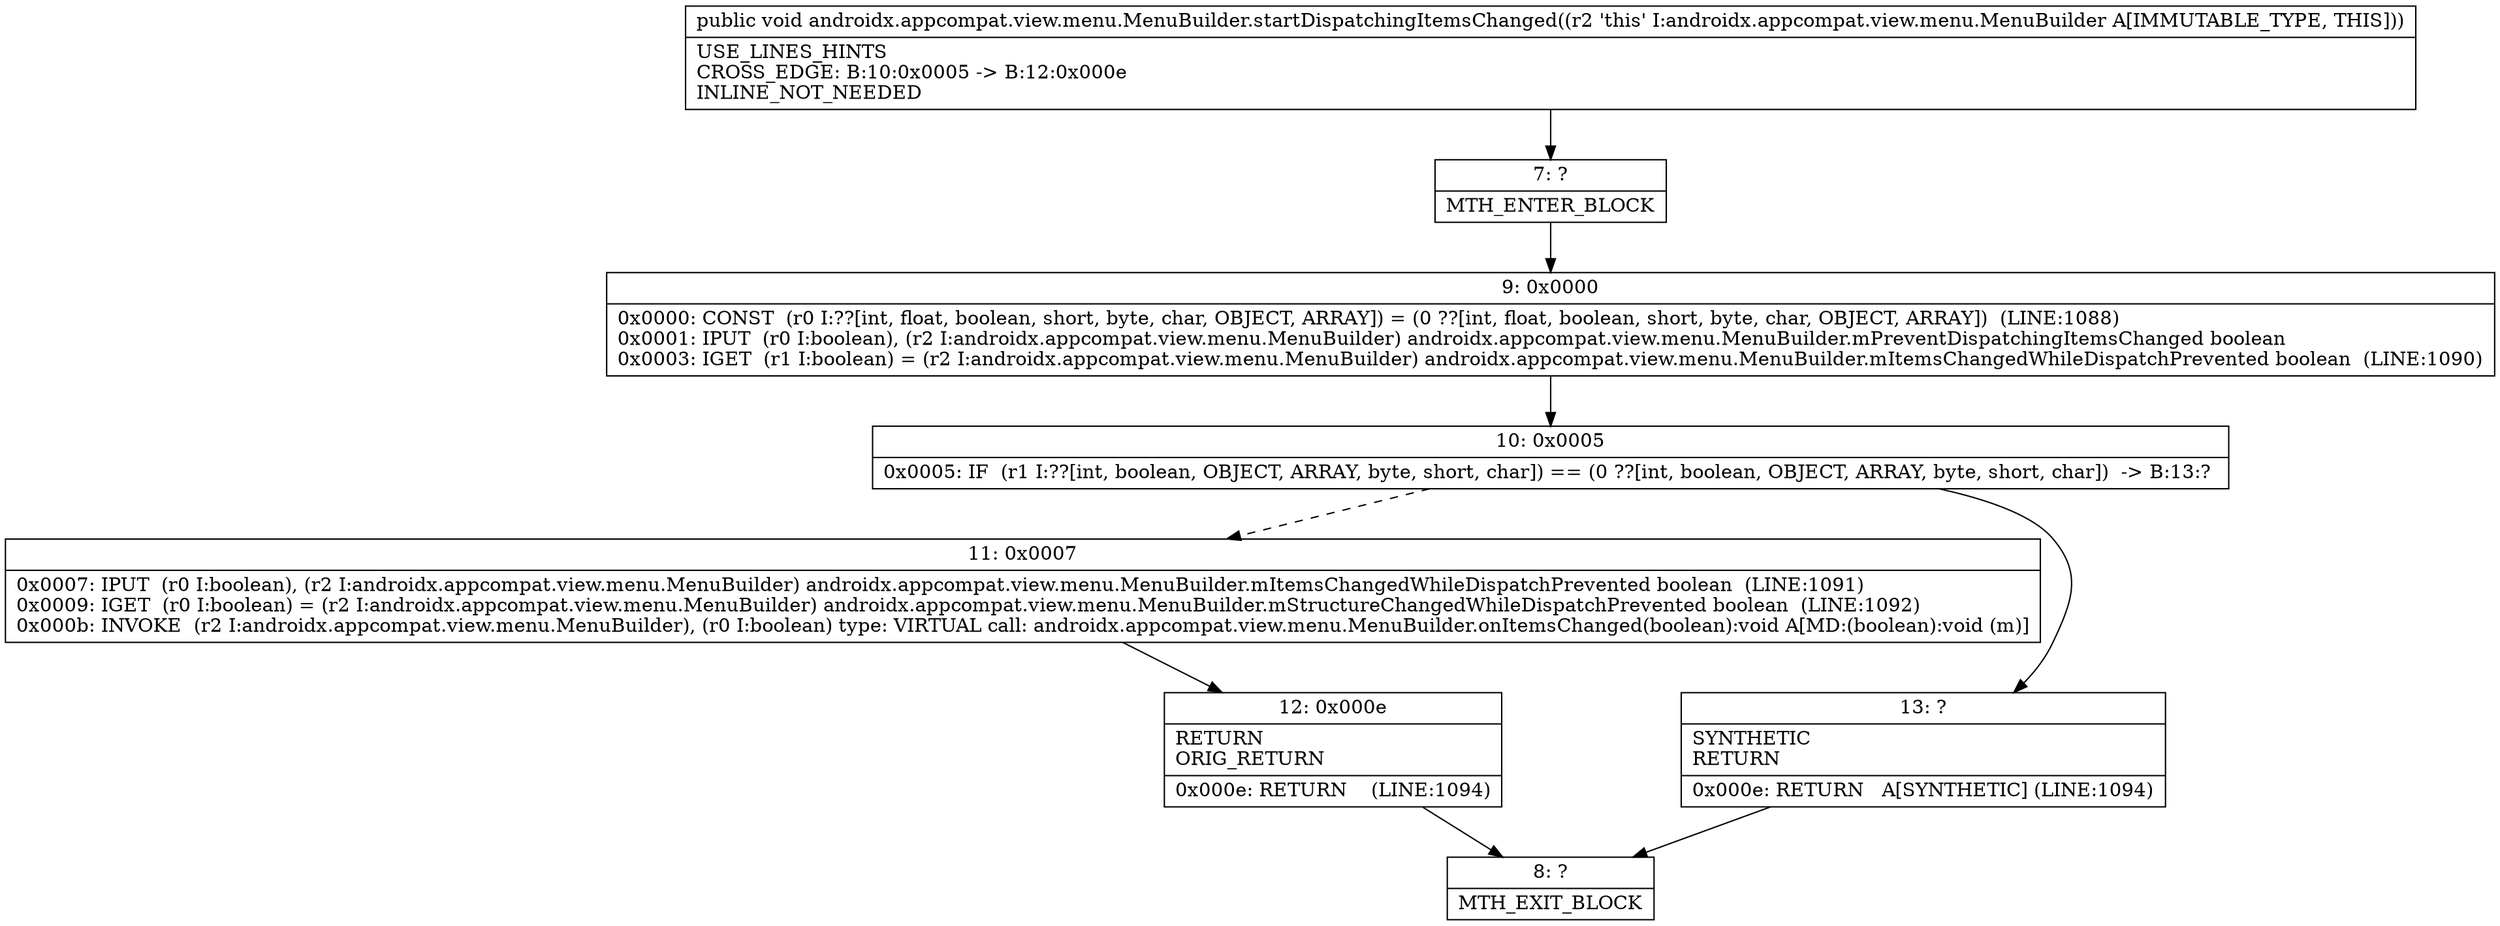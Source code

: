 digraph "CFG forandroidx.appcompat.view.menu.MenuBuilder.startDispatchingItemsChanged()V" {
Node_7 [shape=record,label="{7\:\ ?|MTH_ENTER_BLOCK\l}"];
Node_9 [shape=record,label="{9\:\ 0x0000|0x0000: CONST  (r0 I:??[int, float, boolean, short, byte, char, OBJECT, ARRAY]) = (0 ??[int, float, boolean, short, byte, char, OBJECT, ARRAY])  (LINE:1088)\l0x0001: IPUT  (r0 I:boolean), (r2 I:androidx.appcompat.view.menu.MenuBuilder) androidx.appcompat.view.menu.MenuBuilder.mPreventDispatchingItemsChanged boolean \l0x0003: IGET  (r1 I:boolean) = (r2 I:androidx.appcompat.view.menu.MenuBuilder) androidx.appcompat.view.menu.MenuBuilder.mItemsChangedWhileDispatchPrevented boolean  (LINE:1090)\l}"];
Node_10 [shape=record,label="{10\:\ 0x0005|0x0005: IF  (r1 I:??[int, boolean, OBJECT, ARRAY, byte, short, char]) == (0 ??[int, boolean, OBJECT, ARRAY, byte, short, char])  \-\> B:13:? \l}"];
Node_11 [shape=record,label="{11\:\ 0x0007|0x0007: IPUT  (r0 I:boolean), (r2 I:androidx.appcompat.view.menu.MenuBuilder) androidx.appcompat.view.menu.MenuBuilder.mItemsChangedWhileDispatchPrevented boolean  (LINE:1091)\l0x0009: IGET  (r0 I:boolean) = (r2 I:androidx.appcompat.view.menu.MenuBuilder) androidx.appcompat.view.menu.MenuBuilder.mStructureChangedWhileDispatchPrevented boolean  (LINE:1092)\l0x000b: INVOKE  (r2 I:androidx.appcompat.view.menu.MenuBuilder), (r0 I:boolean) type: VIRTUAL call: androidx.appcompat.view.menu.MenuBuilder.onItemsChanged(boolean):void A[MD:(boolean):void (m)]\l}"];
Node_12 [shape=record,label="{12\:\ 0x000e|RETURN\lORIG_RETURN\l|0x000e: RETURN    (LINE:1094)\l}"];
Node_8 [shape=record,label="{8\:\ ?|MTH_EXIT_BLOCK\l}"];
Node_13 [shape=record,label="{13\:\ ?|SYNTHETIC\lRETURN\l|0x000e: RETURN   A[SYNTHETIC] (LINE:1094)\l}"];
MethodNode[shape=record,label="{public void androidx.appcompat.view.menu.MenuBuilder.startDispatchingItemsChanged((r2 'this' I:androidx.appcompat.view.menu.MenuBuilder A[IMMUTABLE_TYPE, THIS]))  | USE_LINES_HINTS\lCROSS_EDGE: B:10:0x0005 \-\> B:12:0x000e\lINLINE_NOT_NEEDED\l}"];
MethodNode -> Node_7;Node_7 -> Node_9;
Node_9 -> Node_10;
Node_10 -> Node_11[style=dashed];
Node_10 -> Node_13;
Node_11 -> Node_12;
Node_12 -> Node_8;
Node_13 -> Node_8;
}

